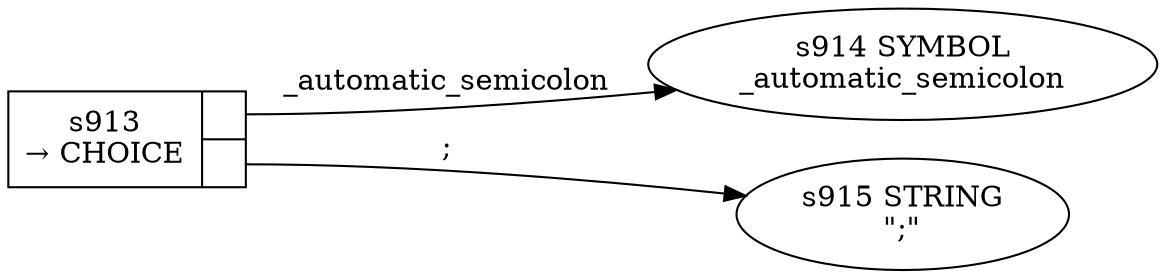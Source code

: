 
  digraph _semicolon {
  
    rankdir=LR;
  
    s913 [label="{s913\n&rarr; CHOICE|{<p0>|<p1>}}", shape=record, fixedsize=false, peripheries=1];
  s914 [label="s914 SYMBOL\n_automatic_semicolon" href="javascript-grammar.json._automatic_semicolon.dot.svg"];
  s913:p0 -> s914 [label="_automatic_semicolon"];
  s915 [label="s915 STRING\n\";\""];
  s913:p1 -> s915 [label=";"];
  
  }
  